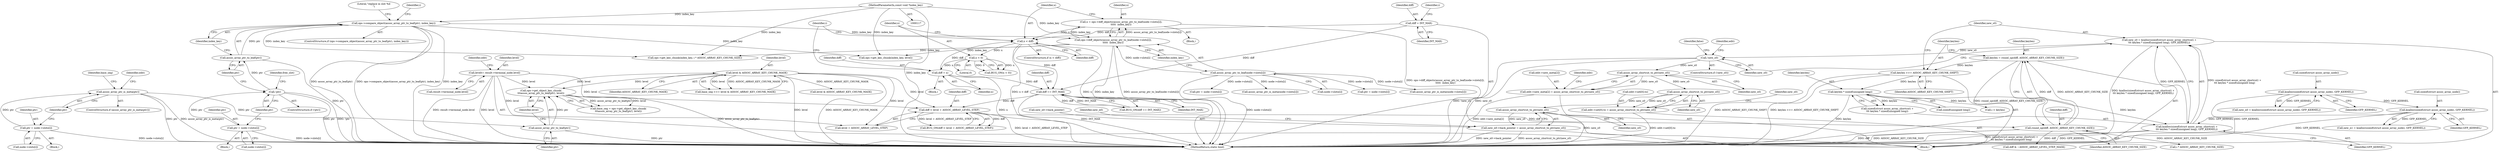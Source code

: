 digraph "1_linux_8d4a2ec1e0b41b0cf9a0c5cd4511da7f8e4f3de2@integer" {
"1001054" [label="(Call,new_s0 = kzalloc(sizeof(struct assoc_array_shortcut) +\n\t\t\t keylen * sizeof(unsigned long), GFP_KERNEL))"];
"1001056" [label="(Call,kzalloc(sizeof(struct assoc_array_shortcut) +\n\t\t\t keylen * sizeof(unsigned long), GFP_KERNEL))"];
"1001060" [label="(Call,keylen * sizeof(unsigned long))"];
"1001051" [label="(Call,keylen >>= ASSOC_ARRAY_KEY_CHUNK_SHIFT)"];
"1001046" [label="(Call,keylen = round_up(diff, ASSOC_ARRAY_KEY_CHUNK_SIZE))"];
"1001048" [label="(Call,round_up(diff, ASSOC_ARRAY_KEY_CHUNK_SIZE))"];
"1001041" [label="(Call,diff < level + ASSOC_ARRAY_LEVEL_STEP)"];
"1001037" [label="(Call,diff == INT_MAX)"];
"1001025" [label="(Call,x < diff)"];
"1001014" [label="(Call,x = ops->diff_objects(assoc_array_ptr_to_leaf(node->slots[i]),\n\t\t\t\t\t  index_key))"];
"1001016" [label="(Call,ops->diff_objects(assoc_array_ptr_to_leaf(node->slots[i]),\n\t\t\t\t\t  index_key))"];
"1001017" [label="(Call,assoc_array_ptr_to_leaf(node->slots[i]))"];
"1000200" [label="(Call,ops->compare_object(assoc_array_ptr_to_leaf(ptr), index_key))"];
"1000201" [label="(Call,assoc_array_ptr_to_leaf(ptr))"];
"1000192" [label="(Call,!ptr)"];
"1000184" [label="(Call,ptr = node->slots[i])"];
"1000120" [label="(MethodParameterIn,const void *index_key)"];
"1001000" [label="(Call,diff = INT_MAX)"];
"1001033" [label="(Call,diff = x)"];
"1001030" [label="(Call,x < 0)"];
"1000343" [label="(Call,level & ASSOC_ARRAY_KEY_CHUNK_MASK)"];
"1000337" [label="(Call,ops->get_object_key_chunk(\n\t\t\tassoc_array_ptr_to_leaf(ptr), level))"];
"1000338" [label="(Call,assoc_array_ptr_to_leaf(ptr))"];
"1000321" [label="(Call,assoc_array_ptr_is_meta(ptr))"];
"1000313" [label="(Call,ptr = node->slots[i])"];
"1000149" [label="(Call,level\t= result->terminal_node.level)"];
"1000281" [label="(Call,kzalloc(sizeof(struct assoc_array_node), GFP_KERNEL))"];
"1000262" [label="(Call,kzalloc(sizeof(struct assoc_array_node), GFP_KERNEL))"];
"1001066" [label="(Call,!new_s0)"];
"1001076" [label="(Call,assoc_array_shortcut_to_ptr(new_s0))"];
"1001070" [label="(Call,edit->new_meta[2] = assoc_array_shortcut_to_ptr(new_s0))"];
"1001086" [label="(Call,assoc_array_shortcut_to_ptr(new_s0))"];
"1001078" [label="(Call,edit->set[0].to = assoc_array_shortcut_to_ptr(new_s0))"];
"1001112" [label="(Call,assoc_array_shortcut_to_ptr(new_s0))"];
"1001108" [label="(Call,new_n0->back_pointer = assoc_array_shortcut_to_ptr(new_s0))"];
"1001015" [label="(Identifier,x)"];
"1001002" [label="(Identifier,INT_MAX)"];
"1001005" [label="(Identifier,i)"];
"1001078" [label="(Call,edit->set[0].to = assoc_array_shortcut_to_ptr(new_s0))"];
"1001036" [label="(Call,BUG_ON(diff == INT_MAX))"];
"1000321" [label="(Call,assoc_array_ptr_is_meta(ptr))"];
"1000201" [label="(Call,assoc_array_ptr_to_leaf(ptr))"];
"1001039" [label="(Identifier,INT_MAX)"];
"1000149" [label="(Call,level\t= result->terminal_node.level)"];
"1000337" [label="(Call,ops->get_object_key_chunk(\n\t\t\tassoc_array_ptr_to_leaf(ptr), level))"];
"1000206" [label="(Literal,\"replace in slot %d\n\")"];
"1001070" [label="(Call,edit->new_meta[2] = assoc_array_shortcut_to_ptr(new_s0))"];
"1000182" [label="(Identifier,i)"];
"1001060" [label="(Call,keylen * sizeof(unsigned long))"];
"1001052" [label="(Identifier,keylen)"];
"1000343" [label="(Call,level & ASSOC_ARRAY_KEY_CHUNK_MASK)"];
"1000312" [label="(Block,)"];
"1000262" [label="(Call,kzalloc(sizeof(struct assoc_array_node), GFP_KERNEL))"];
"1001016" [label="(Call,ops->diff_objects(assoc_array_ptr_to_leaf(node->slots[i]),\n\t\t\t\t\t  index_key))"];
"1001163" [label="(Call,ops->get_key_chunk(index_key, i * ASSOC_ARRAY_KEY_CHUNK_SIZE))"];
"1000344" [label="(Identifier,level)"];
"1000313" [label="(Call,ptr = node->slots[i])"];
"1001065" [label="(ControlStructure,if (!new_s0))"];
"1001053" [label="(Identifier,ASSOC_ARRAY_KEY_CHUNK_SHIFT)"];
"1001086" [label="(Call,assoc_array_shortcut_to_ptr(new_s0))"];
"1000199" [label="(ControlStructure,if (ops->compare_object(assoc_array_ptr_to_leaf(ptr), index_key)))"];
"1001012" [label="(Block,)"];
"1001172" [label="(Call,level & ASSOC_ARRAY_KEY_CHUNK_MASK)"];
"1000320" [label="(ControlStructure,if (assoc_array_ptr_is_meta(ptr)))"];
"1001023" [label="(Identifier,index_key)"];
"1001055" [label="(Identifier,new_s0)"];
"1001046" [label="(Call,keylen = round_up(diff, ASSOC_ARRAY_KEY_CHUNK_SIZE))"];
"1000159" [label="(Identifier,edit)"];
"1000183" [label="(Block,)"];
"1000184" [label="(Call,ptr = node->slots[i])"];
"1001112" [label="(Call,assoc_array_shortcut_to_ptr(new_s0))"];
"1001001" [label="(Identifier,diff)"];
"1001038" [label="(Identifier,diff)"];
"1001042" [label="(Identifier,diff)"];
"1000338" [label="(Call,assoc_array_ptr_to_leaf(ptr))"];
"1001035" [label="(Identifier,x)"];
"1001018" [label="(Call,node->slots[i])"];
"1001066" [label="(Call,!new_s0)"];
"1001079" [label="(Call,edit->set[0].to)"];
"1001017" [label="(Call,assoc_array_ptr_to_leaf(node->slots[i]))"];
"1001031" [label="(Identifier,x)"];
"1000203" [label="(Identifier,index_key)"];
"1000196" [label="(Identifier,free_slot)"];
"1001064" [label="(Identifier,GFP_KERNEL)"];
"1001069" [label="(Identifier,false)"];
"1001073" [label="(Identifier,edit)"];
"1001109" [label="(Call,new_n0->back_pointer)"];
"1001056" [label="(Call,kzalloc(sizeof(struct assoc_array_shortcut) +\n\t\t\t keylen * sizeof(unsigned long), GFP_KERNEL))"];
"1000265" [label="(Identifier,GFP_KERNEL)"];
"1000339" [label="(Identifier,ptr)"];
"1001029" [label="(Call,BUG_ON(x < 0))"];
"1001090" [label="(Identifier,new_s0)"];
"1001061" [label="(Identifier,keylen)"];
"1001071" [label="(Call,edit->new_meta[2])"];
"1001034" [label="(Identifier,diff)"];
"1001011" [label="(Identifier,i)"];
"1001248" [label="(MethodReturn,static bool)"];
"1001025" [label="(Call,x < diff)"];
"1000185" [label="(Identifier,ptr)"];
"1001116" [label="(Identifier,new_n0)"];
"1001230" [label="(Call,ops->get_key_chunk(index_key, level))"];
"1001077" [label="(Identifier,new_s0)"];
"1001037" [label="(Call,diff == INT_MAX)"];
"1000345" [label="(Identifier,ASSOC_ARRAY_KEY_CHUNK_MASK)"];
"1000314" [label="(Identifier,ptr)"];
"1001108" [label="(Call,new_n0->back_pointer = assoc_array_shortcut_to_ptr(new_s0))"];
"1001030" [label="(Call,x < 0)"];
"1001054" [label="(Call,new_s0 = kzalloc(sizeof(struct assoc_array_shortcut) +\n\t\t\t keylen * sizeof(unsigned long), GFP_KERNEL))"];
"1001201" [label="(Call,ptr = node->slots[i])"];
"1000193" [label="(Identifier,ptr)"];
"1000335" [label="(Call,base_seg = ops->get_object_key_chunk(\n\t\t\tassoc_array_ptr_to_leaf(ptr), level))"];
"1000336" [label="(Identifier,base_seg)"];
"1000263" [label="(Call,sizeof(struct assoc_array_node))"];
"1000279" [label="(Call,new_n1 = kzalloc(sizeof(struct assoc_array_node), GFP_KERNEL))"];
"1001082" [label="(Identifier,edit)"];
"1000281" [label="(Call,kzalloc(sizeof(struct assoc_array_node), GFP_KERNEL))"];
"1001076" [label="(Call,assoc_array_shortcut_to_ptr(new_s0))"];
"1000200" [label="(Call,ops->compare_object(assoc_array_ptr_to_leaf(ptr), index_key))"];
"1000120" [label="(MethodParameterIn,const void *index_key)"];
"1000315" [label="(Call,node->slots[i])"];
"1001067" [label="(Identifier,new_s0)"];
"1001062" [label="(Call,sizeof(unsigned long))"];
"1001137" [label="(Call,diff & ~ASSOC_ARRAY_LEVEL_STEP_MASK)"];
"1000602" [label="(Call,assoc_array_ptr_is_meta(node->slots[i]))"];
"1000341" [label="(Call,base_seg >>= level & ASSOC_ARRAY_KEY_CHUNK_MASK)"];
"1000744" [label="(Call,ptr = node->slots[i])"];
"1001152" [label="(Call,i < keylen)"];
"1001027" [label="(Identifier,diff)"];
"1000543" [label="(Call,assoc_array_ptr_is_meta(node->slots[i]))"];
"1000192" [label="(Call,!ptr)"];
"1001049" [label="(Identifier,diff)"];
"1001000" [label="(Call,diff = INT_MAX)"];
"1001050" [label="(Identifier,ASSOC_ARRAY_KEY_CHUNK_SIZE)"];
"1001026" [label="(Identifier,x)"];
"1000260" [label="(Call,new_n0 = kzalloc(sizeof(struct assoc_array_node), GFP_KERNEL))"];
"1001048" [label="(Call,round_up(diff, ASSOC_ARRAY_KEY_CHUNK_SIZE))"];
"1001051" [label="(Call,keylen >>= ASSOC_ARRAY_KEY_CHUNK_SHIFT)"];
"1001040" [label="(Call,BUG_ON(diff < level + ASSOC_ARRAY_LEVEL_STEP))"];
"1001028" [label="(Block,)"];
"1001032" [label="(Literal,0)"];
"1001047" [label="(Identifier,keylen)"];
"1000186" [label="(Call,node->slots[i])"];
"1001057" [label="(Call,sizeof(struct assoc_array_shortcut) +\n\t\t\t keylen * sizeof(unsigned long))"];
"1001041" [label="(Call,diff < level + ASSOC_ARRAY_LEVEL_STEP)"];
"1001014" [label="(Call,x = ops->diff_objects(assoc_array_ptr_to_leaf(node->slots[i]),\n\t\t\t\t\t  index_key))"];
"1000340" [label="(Identifier,level)"];
"1001024" [label="(ControlStructure,if (x < diff))"];
"1001043" [label="(Call,level + ASSOC_ARRAY_LEVEL_STEP)"];
"1000202" [label="(Identifier,ptr)"];
"1000322" [label="(Identifier,ptr)"];
"1000122" [label="(Block,)"];
"1001033" [label="(Call,diff = x)"];
"1001087" [label="(Identifier,new_s0)"];
"1000284" [label="(Identifier,GFP_KERNEL)"];
"1000151" [label="(Call,result->terminal_node.level)"];
"1001165" [label="(Call,i * ASSOC_ARRAY_KEY_CHUNK_SIZE)"];
"1000327" [label="(Identifier,edit)"];
"1001113" [label="(Identifier,new_s0)"];
"1000150" [label="(Identifier,level)"];
"1000191" [label="(ControlStructure,if (!ptr))"];
"1000282" [label="(Call,sizeof(struct assoc_array_node))"];
"1001054" -> "1000122"  [label="AST: "];
"1001054" -> "1001056"  [label="CFG: "];
"1001055" -> "1001054"  [label="AST: "];
"1001056" -> "1001054"  [label="AST: "];
"1001067" -> "1001054"  [label="CFG: "];
"1001054" -> "1001248"  [label="DDG: kzalloc(sizeof(struct assoc_array_shortcut) +\n\t\t\t keylen * sizeof(unsigned long), GFP_KERNEL)"];
"1001056" -> "1001054"  [label="DDG: sizeof(struct assoc_array_shortcut) +\n\t\t\t keylen * sizeof(unsigned long)"];
"1001056" -> "1001054"  [label="DDG: GFP_KERNEL"];
"1001054" -> "1001066"  [label="DDG: new_s0"];
"1001056" -> "1001064"  [label="CFG: "];
"1001057" -> "1001056"  [label="AST: "];
"1001064" -> "1001056"  [label="AST: "];
"1001056" -> "1001248"  [label="DDG: sizeof(struct assoc_array_shortcut) +\n\t\t\t keylen * sizeof(unsigned long)"];
"1001056" -> "1001248"  [label="DDG: GFP_KERNEL"];
"1001060" -> "1001056"  [label="DDG: keylen"];
"1000281" -> "1001056"  [label="DDG: GFP_KERNEL"];
"1001060" -> "1001057"  [label="AST: "];
"1001060" -> "1001062"  [label="CFG: "];
"1001061" -> "1001060"  [label="AST: "];
"1001062" -> "1001060"  [label="AST: "];
"1001057" -> "1001060"  [label="CFG: "];
"1001060" -> "1001248"  [label="DDG: keylen"];
"1001060" -> "1001057"  [label="DDG: keylen"];
"1001051" -> "1001060"  [label="DDG: keylen"];
"1001060" -> "1001152"  [label="DDG: keylen"];
"1001051" -> "1000122"  [label="AST: "];
"1001051" -> "1001053"  [label="CFG: "];
"1001052" -> "1001051"  [label="AST: "];
"1001053" -> "1001051"  [label="AST: "];
"1001055" -> "1001051"  [label="CFG: "];
"1001051" -> "1001248"  [label="DDG: keylen >>= ASSOC_ARRAY_KEY_CHUNK_SHIFT"];
"1001051" -> "1001248"  [label="DDG: ASSOC_ARRAY_KEY_CHUNK_SHIFT"];
"1001046" -> "1001051"  [label="DDG: keylen"];
"1001046" -> "1000122"  [label="AST: "];
"1001046" -> "1001048"  [label="CFG: "];
"1001047" -> "1001046"  [label="AST: "];
"1001048" -> "1001046"  [label="AST: "];
"1001052" -> "1001046"  [label="CFG: "];
"1001046" -> "1001248"  [label="DDG: round_up(diff, ASSOC_ARRAY_KEY_CHUNK_SIZE)"];
"1001048" -> "1001046"  [label="DDG: diff"];
"1001048" -> "1001046"  [label="DDG: ASSOC_ARRAY_KEY_CHUNK_SIZE"];
"1001048" -> "1001050"  [label="CFG: "];
"1001049" -> "1001048"  [label="AST: "];
"1001050" -> "1001048"  [label="AST: "];
"1001048" -> "1001248"  [label="DDG: diff"];
"1001048" -> "1001248"  [label="DDG: ASSOC_ARRAY_KEY_CHUNK_SIZE"];
"1001041" -> "1001048"  [label="DDG: diff"];
"1001048" -> "1001137"  [label="DDG: diff"];
"1001048" -> "1001165"  [label="DDG: ASSOC_ARRAY_KEY_CHUNK_SIZE"];
"1001041" -> "1001040"  [label="AST: "];
"1001041" -> "1001043"  [label="CFG: "];
"1001042" -> "1001041"  [label="AST: "];
"1001043" -> "1001041"  [label="AST: "];
"1001040" -> "1001041"  [label="CFG: "];
"1001041" -> "1001248"  [label="DDG: level + ASSOC_ARRAY_LEVEL_STEP"];
"1001041" -> "1001040"  [label="DDG: diff"];
"1001041" -> "1001040"  [label="DDG: level + ASSOC_ARRAY_LEVEL_STEP"];
"1001037" -> "1001041"  [label="DDG: diff"];
"1000343" -> "1001041"  [label="DDG: level"];
"1000149" -> "1001041"  [label="DDG: level"];
"1001037" -> "1001036"  [label="AST: "];
"1001037" -> "1001039"  [label="CFG: "];
"1001038" -> "1001037"  [label="AST: "];
"1001039" -> "1001037"  [label="AST: "];
"1001036" -> "1001037"  [label="CFG: "];
"1001037" -> "1001248"  [label="DDG: INT_MAX"];
"1001037" -> "1001036"  [label="DDG: diff"];
"1001037" -> "1001036"  [label="DDG: INT_MAX"];
"1001025" -> "1001037"  [label="DDG: diff"];
"1001000" -> "1001037"  [label="DDG: diff"];
"1001033" -> "1001037"  [label="DDG: diff"];
"1001025" -> "1001024"  [label="AST: "];
"1001025" -> "1001027"  [label="CFG: "];
"1001026" -> "1001025"  [label="AST: "];
"1001027" -> "1001025"  [label="AST: "];
"1001031" -> "1001025"  [label="CFG: "];
"1001011" -> "1001025"  [label="CFG: "];
"1001025" -> "1001248"  [label="DDG: x"];
"1001025" -> "1001248"  [label="DDG: x < diff"];
"1001014" -> "1001025"  [label="DDG: x"];
"1001000" -> "1001025"  [label="DDG: diff"];
"1001033" -> "1001025"  [label="DDG: diff"];
"1001025" -> "1001030"  [label="DDG: x"];
"1001014" -> "1001012"  [label="AST: "];
"1001014" -> "1001016"  [label="CFG: "];
"1001015" -> "1001014"  [label="AST: "];
"1001016" -> "1001014"  [label="AST: "];
"1001026" -> "1001014"  [label="CFG: "];
"1001014" -> "1001248"  [label="DDG: ops->diff_objects(assoc_array_ptr_to_leaf(node->slots[i]),\n\t\t\t\t\t  index_key)"];
"1001016" -> "1001014"  [label="DDG: assoc_array_ptr_to_leaf(node->slots[i])"];
"1001016" -> "1001014"  [label="DDG: index_key"];
"1001016" -> "1001023"  [label="CFG: "];
"1001017" -> "1001016"  [label="AST: "];
"1001023" -> "1001016"  [label="AST: "];
"1001016" -> "1001248"  [label="DDG: index_key"];
"1001016" -> "1001248"  [label="DDG: assoc_array_ptr_to_leaf(node->slots[i])"];
"1001017" -> "1001016"  [label="DDG: node->slots[i]"];
"1000200" -> "1001016"  [label="DDG: index_key"];
"1000120" -> "1001016"  [label="DDG: index_key"];
"1001016" -> "1001163"  [label="DDG: index_key"];
"1001016" -> "1001230"  [label="DDG: index_key"];
"1001017" -> "1001018"  [label="CFG: "];
"1001018" -> "1001017"  [label="AST: "];
"1001023" -> "1001017"  [label="CFG: "];
"1001017" -> "1001248"  [label="DDG: node->slots[i]"];
"1001017" -> "1000543"  [label="DDG: node->slots[i]"];
"1001017" -> "1000602"  [label="DDG: node->slots[i]"];
"1001017" -> "1000744"  [label="DDG: node->slots[i]"];
"1001017" -> "1001201"  [label="DDG: node->slots[i]"];
"1000200" -> "1000199"  [label="AST: "];
"1000200" -> "1000203"  [label="CFG: "];
"1000201" -> "1000200"  [label="AST: "];
"1000203" -> "1000200"  [label="AST: "];
"1000206" -> "1000200"  [label="CFG: "];
"1000182" -> "1000200"  [label="CFG: "];
"1000200" -> "1001248"  [label="DDG: assoc_array_ptr_to_leaf(ptr)"];
"1000200" -> "1001248"  [label="DDG: ops->compare_object(assoc_array_ptr_to_leaf(ptr), index_key)"];
"1000200" -> "1001248"  [label="DDG: index_key"];
"1000201" -> "1000200"  [label="DDG: ptr"];
"1000120" -> "1000200"  [label="DDG: index_key"];
"1000200" -> "1001163"  [label="DDG: index_key"];
"1000200" -> "1001230"  [label="DDG: index_key"];
"1000201" -> "1000202"  [label="CFG: "];
"1000202" -> "1000201"  [label="AST: "];
"1000203" -> "1000201"  [label="CFG: "];
"1000201" -> "1001248"  [label="DDG: ptr"];
"1000192" -> "1000201"  [label="DDG: ptr"];
"1000192" -> "1000191"  [label="AST: "];
"1000192" -> "1000193"  [label="CFG: "];
"1000193" -> "1000192"  [label="AST: "];
"1000196" -> "1000192"  [label="CFG: "];
"1000202" -> "1000192"  [label="CFG: "];
"1000192" -> "1001248"  [label="DDG: ptr"];
"1000192" -> "1001248"  [label="DDG: !ptr"];
"1000184" -> "1000192"  [label="DDG: ptr"];
"1000184" -> "1000183"  [label="AST: "];
"1000184" -> "1000186"  [label="CFG: "];
"1000185" -> "1000184"  [label="AST: "];
"1000186" -> "1000184"  [label="AST: "];
"1000193" -> "1000184"  [label="CFG: "];
"1000184" -> "1001248"  [label="DDG: node->slots[i]"];
"1000120" -> "1000117"  [label="AST: "];
"1000120" -> "1001248"  [label="DDG: index_key"];
"1000120" -> "1001163"  [label="DDG: index_key"];
"1000120" -> "1001230"  [label="DDG: index_key"];
"1001000" -> "1000122"  [label="AST: "];
"1001000" -> "1001002"  [label="CFG: "];
"1001001" -> "1001000"  [label="AST: "];
"1001002" -> "1001000"  [label="AST: "];
"1001005" -> "1001000"  [label="CFG: "];
"1001033" -> "1001028"  [label="AST: "];
"1001033" -> "1001035"  [label="CFG: "];
"1001034" -> "1001033"  [label="AST: "];
"1001035" -> "1001033"  [label="AST: "];
"1001011" -> "1001033"  [label="CFG: "];
"1001033" -> "1001248"  [label="DDG: x"];
"1001030" -> "1001033"  [label="DDG: x"];
"1001030" -> "1001029"  [label="AST: "];
"1001030" -> "1001032"  [label="CFG: "];
"1001031" -> "1001030"  [label="AST: "];
"1001032" -> "1001030"  [label="AST: "];
"1001029" -> "1001030"  [label="CFG: "];
"1001030" -> "1001029"  [label="DDG: x"];
"1001030" -> "1001029"  [label="DDG: 0"];
"1000343" -> "1000341"  [label="AST: "];
"1000343" -> "1000345"  [label="CFG: "];
"1000344" -> "1000343"  [label="AST: "];
"1000345" -> "1000343"  [label="AST: "];
"1000341" -> "1000343"  [label="CFG: "];
"1000343" -> "1001248"  [label="DDG: level"];
"1000343" -> "1001248"  [label="DDG: ASSOC_ARRAY_KEY_CHUNK_MASK"];
"1000343" -> "1000337"  [label="DDG: level"];
"1000343" -> "1000341"  [label="DDG: level"];
"1000343" -> "1000341"  [label="DDG: ASSOC_ARRAY_KEY_CHUNK_MASK"];
"1000337" -> "1000343"  [label="DDG: level"];
"1000343" -> "1001043"  [label="DDG: level"];
"1000343" -> "1001172"  [label="DDG: ASSOC_ARRAY_KEY_CHUNK_MASK"];
"1000337" -> "1000335"  [label="AST: "];
"1000337" -> "1000340"  [label="CFG: "];
"1000338" -> "1000337"  [label="AST: "];
"1000340" -> "1000337"  [label="AST: "];
"1000335" -> "1000337"  [label="CFG: "];
"1000337" -> "1001248"  [label="DDG: assoc_array_ptr_to_leaf(ptr)"];
"1000337" -> "1000335"  [label="DDG: assoc_array_ptr_to_leaf(ptr)"];
"1000337" -> "1000335"  [label="DDG: level"];
"1000338" -> "1000337"  [label="DDG: ptr"];
"1000149" -> "1000337"  [label="DDG: level"];
"1000338" -> "1000339"  [label="CFG: "];
"1000339" -> "1000338"  [label="AST: "];
"1000340" -> "1000338"  [label="CFG: "];
"1000338" -> "1001248"  [label="DDG: ptr"];
"1000321" -> "1000338"  [label="DDG: ptr"];
"1000321" -> "1000320"  [label="AST: "];
"1000321" -> "1000322"  [label="CFG: "];
"1000322" -> "1000321"  [label="AST: "];
"1000327" -> "1000321"  [label="CFG: "];
"1000336" -> "1000321"  [label="CFG: "];
"1000321" -> "1001248"  [label="DDG: ptr"];
"1000321" -> "1001248"  [label="DDG: assoc_array_ptr_is_meta(ptr)"];
"1000313" -> "1000321"  [label="DDG: ptr"];
"1000313" -> "1000312"  [label="AST: "];
"1000313" -> "1000315"  [label="CFG: "];
"1000314" -> "1000313"  [label="AST: "];
"1000315" -> "1000313"  [label="AST: "];
"1000322" -> "1000313"  [label="CFG: "];
"1000313" -> "1001248"  [label="DDG: node->slots[i]"];
"1000149" -> "1000122"  [label="AST: "];
"1000149" -> "1000151"  [label="CFG: "];
"1000150" -> "1000149"  [label="AST: "];
"1000151" -> "1000149"  [label="AST: "];
"1000159" -> "1000149"  [label="CFG: "];
"1000149" -> "1001248"  [label="DDG: result->terminal_node.level"];
"1000149" -> "1001248"  [label="DDG: level"];
"1000149" -> "1001043"  [label="DDG: level"];
"1000281" -> "1000279"  [label="AST: "];
"1000281" -> "1000284"  [label="CFG: "];
"1000282" -> "1000281"  [label="AST: "];
"1000284" -> "1000281"  [label="AST: "];
"1000279" -> "1000281"  [label="CFG: "];
"1000281" -> "1001248"  [label="DDG: GFP_KERNEL"];
"1000281" -> "1000279"  [label="DDG: GFP_KERNEL"];
"1000262" -> "1000281"  [label="DDG: GFP_KERNEL"];
"1000262" -> "1000260"  [label="AST: "];
"1000262" -> "1000265"  [label="CFG: "];
"1000263" -> "1000262"  [label="AST: "];
"1000265" -> "1000262"  [label="AST: "];
"1000260" -> "1000262"  [label="CFG: "];
"1000262" -> "1001248"  [label="DDG: GFP_KERNEL"];
"1000262" -> "1000260"  [label="DDG: GFP_KERNEL"];
"1001066" -> "1001065"  [label="AST: "];
"1001066" -> "1001067"  [label="CFG: "];
"1001067" -> "1001066"  [label="AST: "];
"1001069" -> "1001066"  [label="CFG: "];
"1001073" -> "1001066"  [label="CFG: "];
"1001066" -> "1001248"  [label="DDG: !new_s0"];
"1001066" -> "1001248"  [label="DDG: new_s0"];
"1001066" -> "1001076"  [label="DDG: new_s0"];
"1001076" -> "1001070"  [label="AST: "];
"1001076" -> "1001077"  [label="CFG: "];
"1001077" -> "1001076"  [label="AST: "];
"1001070" -> "1001076"  [label="CFG: "];
"1001076" -> "1001070"  [label="DDG: new_s0"];
"1001076" -> "1001086"  [label="DDG: new_s0"];
"1001070" -> "1000122"  [label="AST: "];
"1001071" -> "1001070"  [label="AST: "];
"1001082" -> "1001070"  [label="CFG: "];
"1001070" -> "1001248"  [label="DDG: edit->new_meta[2]"];
"1001086" -> "1001078"  [label="AST: "];
"1001086" -> "1001087"  [label="CFG: "];
"1001087" -> "1001086"  [label="AST: "];
"1001078" -> "1001086"  [label="CFG: "];
"1001086" -> "1001078"  [label="DDG: new_s0"];
"1001086" -> "1001112"  [label="DDG: new_s0"];
"1001078" -> "1000122"  [label="AST: "];
"1001079" -> "1001078"  [label="AST: "];
"1001090" -> "1001078"  [label="CFG: "];
"1001078" -> "1001248"  [label="DDG: edit->set[0].to"];
"1001112" -> "1001108"  [label="AST: "];
"1001112" -> "1001113"  [label="CFG: "];
"1001113" -> "1001112"  [label="AST: "];
"1001108" -> "1001112"  [label="CFG: "];
"1001112" -> "1001248"  [label="DDG: new_s0"];
"1001112" -> "1001108"  [label="DDG: new_s0"];
"1001108" -> "1000122"  [label="AST: "];
"1001109" -> "1001108"  [label="AST: "];
"1001116" -> "1001108"  [label="CFG: "];
"1001108" -> "1001248"  [label="DDG: new_n0->back_pointer"];
"1001108" -> "1001248"  [label="DDG: assoc_array_shortcut_to_ptr(new_s0)"];
}

